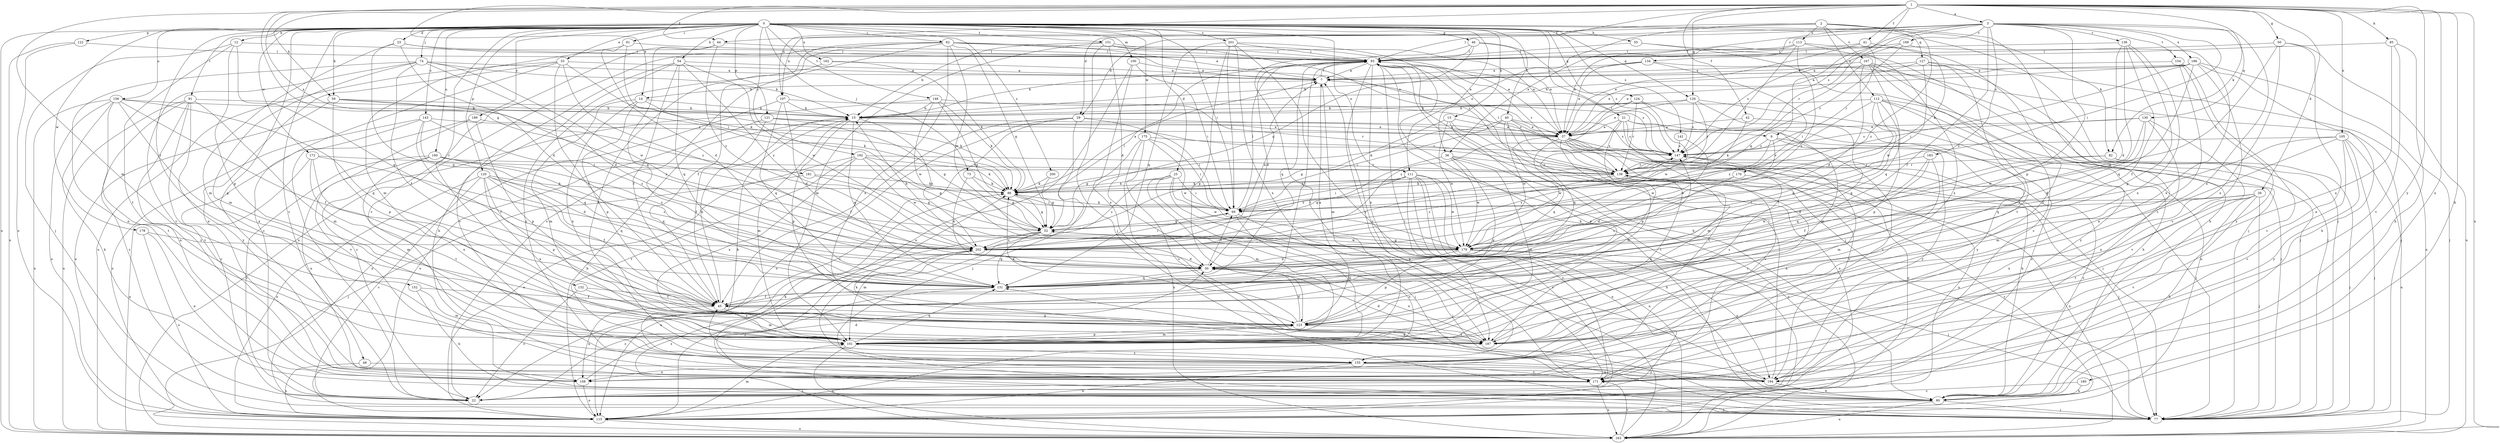 strict digraph  {
0;
1;
2;
3;
6;
7;
12;
13;
14;
15;
21;
22;
23;
25;
26;
29;
30;
33;
36;
37;
40;
41;
42;
44;
45;
46;
48;
50;
52;
54;
55;
59;
60;
61;
62;
69;
73;
74;
77;
82;
85;
86;
91;
93;
100;
101;
105;
107;
108;
111;
112;
113;
115;
120;
121;
122;
123;
124;
126;
127;
130;
131;
132;
134;
136;
139;
142;
143;
147;
148;
151;
152;
154;
155;
156;
160;
162;
163;
167;
169;
170;
171;
172;
175;
178;
179;
180;
181;
183;
186;
187;
189;
192;
194;
200;
201;
202;
0 -> 12  [label=b];
0 -> 13  [label=b];
0 -> 21  [label=c];
0 -> 22  [label=c];
0 -> 23  [label=d];
0 -> 25  [label=d];
0 -> 33  [label=e];
0 -> 36  [label=e];
0 -> 40  [label=f];
0 -> 46  [label=g];
0 -> 48  [label=g];
0 -> 54  [label=h];
0 -> 55  [label=h];
0 -> 59  [label=h];
0 -> 61  [label=i];
0 -> 62  [label=i];
0 -> 69  [label=i];
0 -> 73  [label=j];
0 -> 74  [label=j];
0 -> 77  [label=j];
0 -> 82  [label=k];
0 -> 91  [label=l];
0 -> 100  [label=m];
0 -> 111  [label=o];
0 -> 120  [label=p];
0 -> 121  [label=p];
0 -> 122  [label=p];
0 -> 124  [label=q];
0 -> 126  [label=q];
0 -> 132  [label=r];
0 -> 142  [label=s];
0 -> 143  [label=s];
0 -> 148  [label=t];
0 -> 151  [label=t];
0 -> 152  [label=t];
0 -> 156  [label=u];
0 -> 160  [label=u];
0 -> 162  [label=u];
0 -> 163  [label=u];
0 -> 172  [label=w];
0 -> 175  [label=w];
0 -> 178  [label=w];
0 -> 189  [label=y];
0 -> 192  [label=y];
0 -> 200  [label=z];
0 -> 201  [label=z];
1 -> 3  [label=a];
1 -> 14  [label=b];
1 -> 26  [label=d];
1 -> 29  [label=d];
1 -> 41  [label=f];
1 -> 42  [label=f];
1 -> 44  [label=f];
1 -> 50  [label=g];
1 -> 52  [label=g];
1 -> 59  [label=h];
1 -> 60  [label=h];
1 -> 82  [label=k];
1 -> 85  [label=k];
1 -> 101  [label=m];
1 -> 105  [label=n];
1 -> 107  [label=n];
1 -> 126  [label=q];
1 -> 147  [label=s];
1 -> 163  [label=u];
1 -> 180  [label=x];
1 -> 181  [label=x];
1 -> 194  [label=y];
2 -> 22  [label=c];
2 -> 44  [label=f];
2 -> 107  [label=n];
2 -> 111  [label=o];
2 -> 112  [label=o];
2 -> 113  [label=o];
2 -> 127  [label=q];
2 -> 167  [label=v];
2 -> 202  [label=z];
3 -> 6  [label=a];
3 -> 29  [label=d];
3 -> 36  [label=e];
3 -> 45  [label=f];
3 -> 69  [label=i];
3 -> 93  [label=l];
3 -> 123  [label=p];
3 -> 130  [label=q];
3 -> 134  [label=r];
3 -> 136  [label=r];
3 -> 139  [label=r];
3 -> 154  [label=t];
3 -> 169  [label=v];
3 -> 183  [label=x];
3 -> 186  [label=x];
3 -> 187  [label=x];
6 -> 77  [label=j];
6 -> 147  [label=s];
6 -> 170  [label=v];
6 -> 179  [label=w];
6 -> 194  [label=y];
7 -> 14  [label=b];
7 -> 93  [label=l];
7 -> 101  [label=m];
7 -> 147  [label=s];
12 -> 77  [label=j];
12 -> 93  [label=l];
12 -> 123  [label=p];
12 -> 131  [label=q];
12 -> 155  [label=t];
13 -> 37  [label=e];
13 -> 52  [label=g];
13 -> 115  [label=o];
13 -> 123  [label=p];
13 -> 179  [label=w];
14 -> 15  [label=b];
14 -> 86  [label=k];
14 -> 101  [label=m];
14 -> 123  [label=p];
14 -> 187  [label=x];
15 -> 6  [label=a];
15 -> 101  [label=m];
15 -> 123  [label=p];
15 -> 131  [label=q];
15 -> 202  [label=z];
21 -> 37  [label=e];
21 -> 101  [label=m];
21 -> 123  [label=p];
21 -> 131  [label=q];
21 -> 147  [label=s];
21 -> 171  [label=v];
21 -> 194  [label=y];
23 -> 30  [label=d];
23 -> 37  [label=e];
23 -> 93  [label=l];
23 -> 101  [label=m];
23 -> 131  [label=q];
25 -> 69  [label=i];
25 -> 77  [label=j];
25 -> 86  [label=k];
25 -> 101  [label=m];
25 -> 115  [label=o];
25 -> 179  [label=w];
25 -> 202  [label=z];
26 -> 60  [label=h];
26 -> 69  [label=i];
26 -> 77  [label=j];
26 -> 155  [label=t];
26 -> 171  [label=v];
26 -> 179  [label=w];
26 -> 187  [label=x];
29 -> 22  [label=c];
29 -> 37  [label=e];
29 -> 45  [label=f];
29 -> 69  [label=i];
29 -> 77  [label=j];
29 -> 115  [label=o];
30 -> 69  [label=i];
30 -> 131  [label=q];
30 -> 187  [label=x];
33 -> 7  [label=a];
33 -> 22  [label=c];
33 -> 45  [label=f];
33 -> 86  [label=k];
33 -> 108  [label=n];
33 -> 163  [label=u];
33 -> 202  [label=z];
36 -> 101  [label=m];
36 -> 123  [label=p];
36 -> 139  [label=r];
36 -> 163  [label=u];
36 -> 179  [label=w];
36 -> 202  [label=z];
37 -> 60  [label=h];
37 -> 101  [label=m];
37 -> 115  [label=o];
37 -> 131  [label=q];
37 -> 147  [label=s];
37 -> 163  [label=u];
37 -> 171  [label=v];
37 -> 179  [label=w];
37 -> 194  [label=y];
40 -> 37  [label=e];
40 -> 69  [label=i];
40 -> 77  [label=j];
40 -> 86  [label=k];
40 -> 147  [label=s];
40 -> 155  [label=t];
40 -> 179  [label=w];
41 -> 37  [label=e];
41 -> 86  [label=k];
41 -> 93  [label=l];
41 -> 139  [label=r];
42 -> 22  [label=c];
42 -> 37  [label=e];
42 -> 86  [label=k];
44 -> 93  [label=l];
44 -> 131  [label=q];
44 -> 171  [label=v];
44 -> 202  [label=z];
45 -> 15  [label=b];
45 -> 93  [label=l];
45 -> 101  [label=m];
45 -> 108  [label=n];
45 -> 123  [label=p];
45 -> 147  [label=s];
46 -> 37  [label=e];
46 -> 52  [label=g];
46 -> 93  [label=l];
46 -> 147  [label=s];
46 -> 155  [label=t];
48 -> 115  [label=o];
48 -> 194  [label=y];
50 -> 69  [label=i];
50 -> 93  [label=l];
50 -> 108  [label=n];
50 -> 163  [label=u];
50 -> 187  [label=x];
52 -> 93  [label=l];
52 -> 101  [label=m];
52 -> 115  [label=o];
52 -> 131  [label=q];
52 -> 179  [label=w];
52 -> 202  [label=z];
54 -> 7  [label=a];
54 -> 45  [label=f];
54 -> 60  [label=h];
54 -> 131  [label=q];
54 -> 171  [label=v];
54 -> 179  [label=w];
54 -> 202  [label=z];
55 -> 60  [label=h];
55 -> 77  [label=j];
55 -> 93  [label=l];
59 -> 15  [label=b];
59 -> 86  [label=k];
59 -> 115  [label=o];
59 -> 123  [label=p];
59 -> 202  [label=z];
60 -> 77  [label=j];
60 -> 86  [label=k];
60 -> 115  [label=o];
60 -> 147  [label=s];
60 -> 163  [label=u];
61 -> 30  [label=d];
61 -> 69  [label=i];
61 -> 93  [label=l];
61 -> 101  [label=m];
62 -> 7  [label=a];
62 -> 22  [label=c];
62 -> 37  [label=e];
62 -> 45  [label=f];
62 -> 52  [label=g];
62 -> 93  [label=l];
62 -> 155  [label=t];
62 -> 163  [label=u];
62 -> 179  [label=w];
62 -> 187  [label=x];
69 -> 52  [label=g];
69 -> 77  [label=j];
69 -> 86  [label=k];
69 -> 93  [label=l];
69 -> 101  [label=m];
73 -> 30  [label=d];
73 -> 52  [label=g];
73 -> 86  [label=k];
74 -> 7  [label=a];
74 -> 15  [label=b];
74 -> 30  [label=d];
74 -> 45  [label=f];
74 -> 101  [label=m];
74 -> 108  [label=n];
74 -> 171  [label=v];
74 -> 179  [label=w];
82 -> 30  [label=d];
82 -> 77  [label=j];
82 -> 139  [label=r];
85 -> 60  [label=h];
85 -> 93  [label=l];
85 -> 171  [label=v];
85 -> 187  [label=x];
86 -> 7  [label=a];
86 -> 52  [label=g];
86 -> 69  [label=i];
91 -> 15  [label=b];
91 -> 22  [label=c];
91 -> 101  [label=m];
91 -> 108  [label=n];
91 -> 163  [label=u];
91 -> 171  [label=v];
91 -> 194  [label=y];
93 -> 7  [label=a];
93 -> 15  [label=b];
93 -> 30  [label=d];
93 -> 60  [label=h];
93 -> 77  [label=j];
93 -> 131  [label=q];
93 -> 139  [label=r];
93 -> 171  [label=v];
93 -> 187  [label=x];
100 -> 7  [label=a];
100 -> 69  [label=i];
100 -> 115  [label=o];
100 -> 187  [label=x];
101 -> 123  [label=p];
101 -> 131  [label=q];
101 -> 155  [label=t];
101 -> 163  [label=u];
105 -> 77  [label=j];
105 -> 101  [label=m];
105 -> 131  [label=q];
105 -> 147  [label=s];
105 -> 163  [label=u];
105 -> 171  [label=v];
105 -> 194  [label=y];
107 -> 15  [label=b];
107 -> 30  [label=d];
107 -> 131  [label=q];
107 -> 139  [label=r];
107 -> 163  [label=u];
108 -> 30  [label=d];
108 -> 115  [label=o];
111 -> 22  [label=c];
111 -> 52  [label=g];
111 -> 60  [label=h];
111 -> 69  [label=i];
111 -> 86  [label=k];
111 -> 115  [label=o];
111 -> 163  [label=u];
111 -> 171  [label=v];
111 -> 179  [label=w];
112 -> 15  [label=b];
112 -> 45  [label=f];
112 -> 60  [label=h];
112 -> 77  [label=j];
112 -> 115  [label=o];
112 -> 123  [label=p];
112 -> 131  [label=q];
112 -> 202  [label=z];
113 -> 37  [label=e];
113 -> 93  [label=l];
113 -> 139  [label=r];
113 -> 155  [label=t];
113 -> 187  [label=x];
113 -> 202  [label=z];
115 -> 15  [label=b];
115 -> 101  [label=m];
115 -> 139  [label=r];
115 -> 163  [label=u];
120 -> 22  [label=c];
120 -> 45  [label=f];
120 -> 86  [label=k];
120 -> 115  [label=o];
120 -> 123  [label=p];
120 -> 131  [label=q];
120 -> 187  [label=x];
120 -> 202  [label=z];
121 -> 37  [label=e];
121 -> 45  [label=f];
121 -> 52  [label=g];
121 -> 115  [label=o];
121 -> 139  [label=r];
122 -> 93  [label=l];
122 -> 115  [label=o];
122 -> 163  [label=u];
123 -> 7  [label=a];
123 -> 30  [label=d];
123 -> 86  [label=k];
123 -> 101  [label=m];
123 -> 187  [label=x];
124 -> 15  [label=b];
124 -> 101  [label=m];
124 -> 139  [label=r];
124 -> 179  [label=w];
124 -> 202  [label=z];
126 -> 15  [label=b];
126 -> 37  [label=e];
126 -> 131  [label=q];
126 -> 139  [label=r];
126 -> 147  [label=s];
126 -> 194  [label=y];
127 -> 7  [label=a];
127 -> 37  [label=e];
127 -> 77  [label=j];
127 -> 163  [label=u];
127 -> 179  [label=w];
127 -> 187  [label=x];
130 -> 30  [label=d];
130 -> 37  [label=e];
130 -> 108  [label=n];
130 -> 147  [label=s];
130 -> 171  [label=v];
130 -> 179  [label=w];
131 -> 22  [label=c];
131 -> 45  [label=f];
132 -> 22  [label=c];
132 -> 45  [label=f];
132 -> 187  [label=x];
134 -> 7  [label=a];
134 -> 15  [label=b];
134 -> 37  [label=e];
134 -> 69  [label=i];
134 -> 77  [label=j];
136 -> 30  [label=d];
136 -> 45  [label=f];
136 -> 93  [label=l];
136 -> 123  [label=p];
136 -> 131  [label=q];
136 -> 187  [label=x];
139 -> 86  [label=k];
139 -> 93  [label=l];
139 -> 163  [label=u];
139 -> 187  [label=x];
139 -> 202  [label=z];
142 -> 147  [label=s];
142 -> 179  [label=w];
143 -> 22  [label=c];
143 -> 37  [label=e];
143 -> 45  [label=f];
143 -> 115  [label=o];
143 -> 131  [label=q];
143 -> 202  [label=z];
147 -> 93  [label=l];
147 -> 108  [label=n];
147 -> 139  [label=r];
148 -> 15  [label=b];
148 -> 22  [label=c];
148 -> 52  [label=g];
148 -> 86  [label=k];
148 -> 147  [label=s];
148 -> 179  [label=w];
151 -> 15  [label=b];
151 -> 30  [label=d];
151 -> 37  [label=e];
151 -> 77  [label=j];
151 -> 93  [label=l];
151 -> 101  [label=m];
151 -> 139  [label=r];
152 -> 45  [label=f];
152 -> 60  [label=h];
152 -> 101  [label=m];
154 -> 7  [label=a];
154 -> 22  [label=c];
154 -> 108  [label=n];
154 -> 194  [label=y];
155 -> 108  [label=n];
155 -> 115  [label=o];
155 -> 139  [label=r];
155 -> 171  [label=v];
155 -> 194  [label=y];
156 -> 15  [label=b];
156 -> 45  [label=f];
156 -> 60  [label=h];
156 -> 115  [label=o];
156 -> 131  [label=q];
156 -> 155  [label=t];
156 -> 163  [label=u];
156 -> 187  [label=x];
160 -> 22  [label=c];
160 -> 108  [label=n];
160 -> 131  [label=q];
160 -> 139  [label=r];
160 -> 155  [label=t];
160 -> 202  [label=z];
162 -> 7  [label=a];
162 -> 86  [label=k];
162 -> 194  [label=y];
163 -> 7  [label=a];
163 -> 93  [label=l];
163 -> 171  [label=v];
163 -> 202  [label=z];
167 -> 7  [label=a];
167 -> 22  [label=c];
167 -> 30  [label=d];
167 -> 52  [label=g];
167 -> 77  [label=j];
167 -> 131  [label=q];
167 -> 155  [label=t];
169 -> 93  [label=l];
169 -> 139  [label=r];
169 -> 147  [label=s];
169 -> 187  [label=x];
170 -> 30  [label=d];
170 -> 77  [label=j];
170 -> 86  [label=k];
171 -> 15  [label=b];
171 -> 22  [label=c];
171 -> 93  [label=l];
171 -> 163  [label=u];
172 -> 30  [label=d];
172 -> 101  [label=m];
172 -> 139  [label=r];
172 -> 163  [label=u];
172 -> 187  [label=x];
175 -> 52  [label=g];
175 -> 69  [label=i];
175 -> 147  [label=s];
175 -> 163  [label=u];
175 -> 171  [label=v];
175 -> 179  [label=w];
178 -> 108  [label=n];
178 -> 115  [label=o];
178 -> 202  [label=z];
179 -> 30  [label=d];
179 -> 52  [label=g];
179 -> 77  [label=j];
179 -> 123  [label=p];
179 -> 194  [label=y];
180 -> 22  [label=c];
180 -> 60  [label=h];
181 -> 52  [label=g];
181 -> 77  [label=j];
181 -> 86  [label=k];
183 -> 45  [label=f];
183 -> 101  [label=m];
183 -> 131  [label=q];
183 -> 139  [label=r];
186 -> 7  [label=a];
186 -> 15  [label=b];
186 -> 37  [label=e];
186 -> 60  [label=h];
186 -> 69  [label=i];
186 -> 77  [label=j];
186 -> 131  [label=q];
186 -> 171  [label=v];
187 -> 30  [label=d];
187 -> 147  [label=s];
189 -> 22  [label=c];
189 -> 37  [label=e];
189 -> 123  [label=p];
189 -> 171  [label=v];
192 -> 52  [label=g];
192 -> 86  [label=k];
192 -> 115  [label=o];
192 -> 139  [label=r];
192 -> 155  [label=t];
192 -> 179  [label=w];
192 -> 187  [label=x];
194 -> 45  [label=f];
194 -> 60  [label=h];
194 -> 86  [label=k];
194 -> 93  [label=l];
194 -> 131  [label=q];
200 -> 52  [label=g];
200 -> 86  [label=k];
201 -> 60  [label=h];
201 -> 69  [label=i];
201 -> 93  [label=l];
201 -> 123  [label=p];
201 -> 131  [label=q];
201 -> 187  [label=x];
201 -> 194  [label=y];
202 -> 7  [label=a];
202 -> 15  [label=b];
202 -> 30  [label=d];
202 -> 69  [label=i];
202 -> 77  [label=j];
202 -> 147  [label=s];
202 -> 171  [label=v];
}
